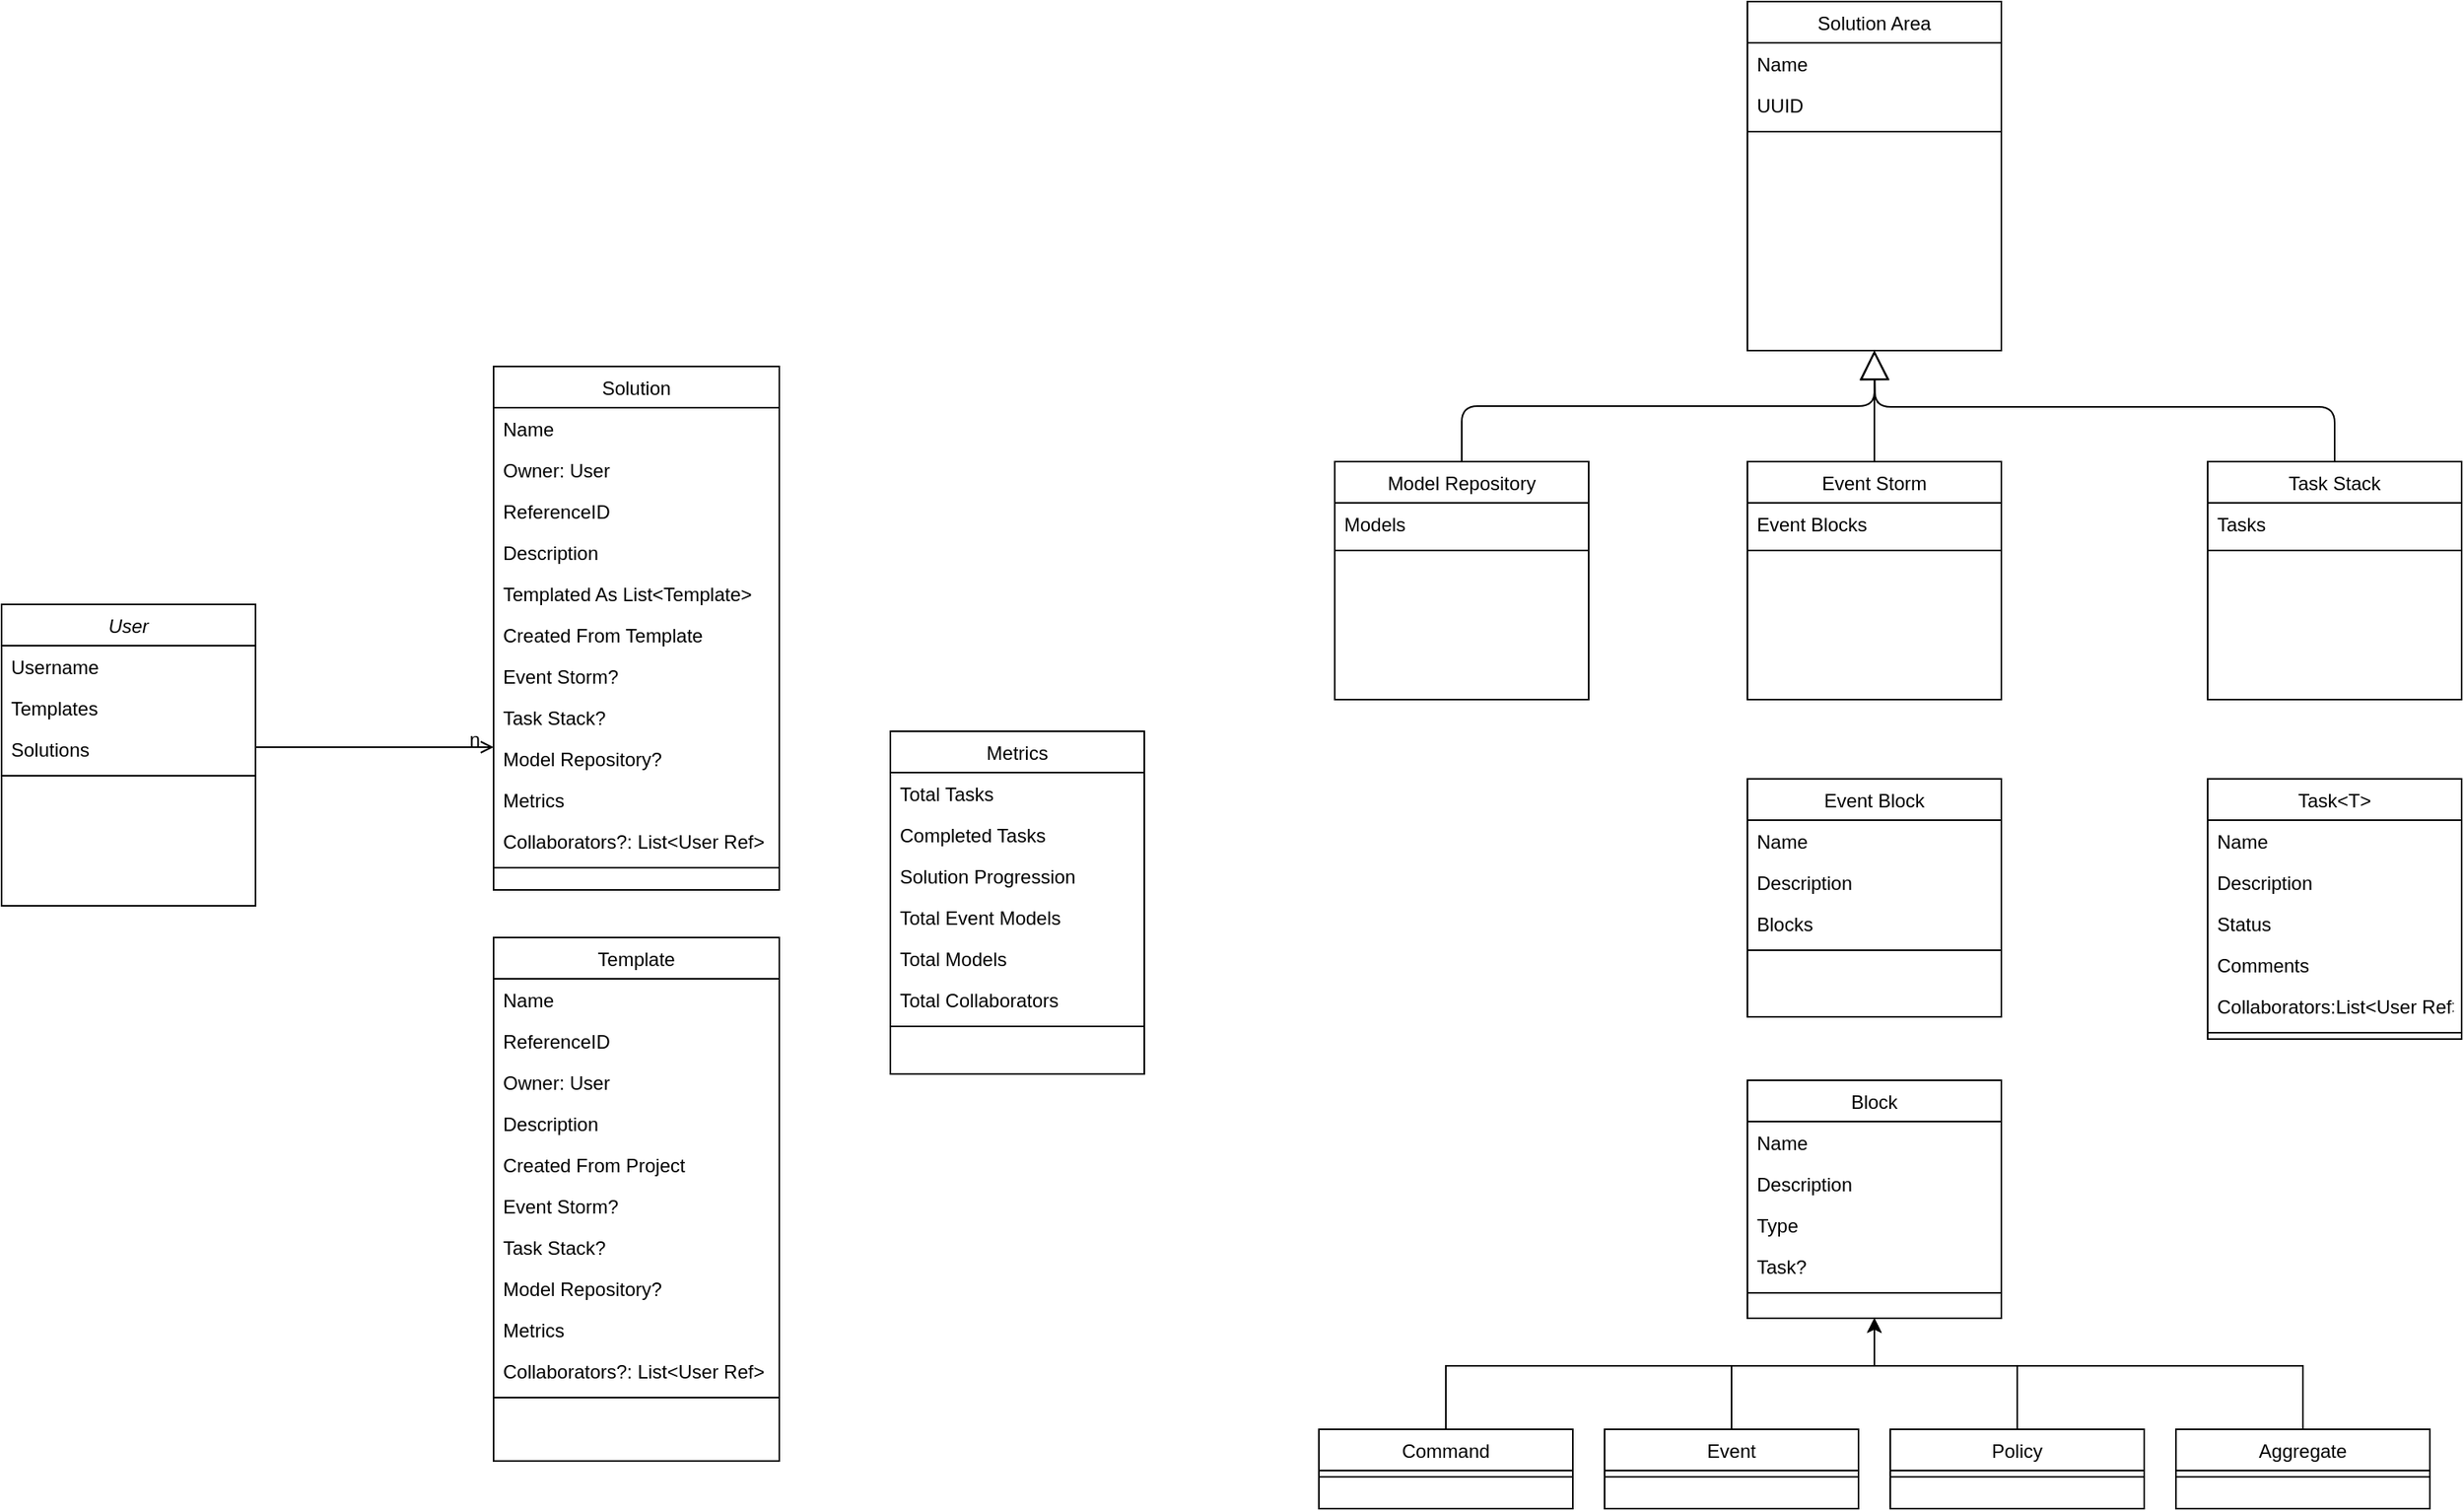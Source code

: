 <mxfile version="14.6.13" type="device"><diagram id="C5RBs43oDa-KdzZeNtuy" name="Page-1"><mxGraphModel dx="1936" dy="1111" grid="1" gridSize="10" guides="1" tooltips="1" connect="1" arrows="1" fold="1" page="1" pageScale="1" pageWidth="827" pageHeight="1169" math="0" shadow="0"><root><mxCell id="WIyWlLk6GJQsqaUBKTNV-0"/><mxCell id="WIyWlLk6GJQsqaUBKTNV-1" parent="WIyWlLk6GJQsqaUBKTNV-0"/><mxCell id="zkfFHV4jXpPFQw0GAbJ--0" value="User" style="swimlane;fontStyle=2;align=center;verticalAlign=top;childLayout=stackLayout;horizontal=1;startSize=26;horizontalStack=0;resizeParent=1;resizeLast=0;collapsible=1;marginBottom=0;rounded=0;shadow=0;strokeWidth=1;" parent="WIyWlLk6GJQsqaUBKTNV-1" vertex="1"><mxGeometry x="200" y="460" width="160" height="190" as="geometry"><mxRectangle x="230" y="140" width="160" height="26" as="alternateBounds"/></mxGeometry></mxCell><mxCell id="zkfFHV4jXpPFQw0GAbJ--1" value="Username" style="text;align=left;verticalAlign=top;spacingLeft=4;spacingRight=4;overflow=hidden;rotatable=0;points=[[0,0.5],[1,0.5]];portConstraint=eastwest;" parent="zkfFHV4jXpPFQw0GAbJ--0" vertex="1"><mxGeometry y="26" width="160" height="26" as="geometry"/></mxCell><mxCell id="zkfFHV4jXpPFQw0GAbJ--3" value="Templates" style="text;align=left;verticalAlign=top;spacingLeft=4;spacingRight=4;overflow=hidden;rotatable=0;points=[[0,0.5],[1,0.5]];portConstraint=eastwest;rounded=0;shadow=0;html=0;" parent="zkfFHV4jXpPFQw0GAbJ--0" vertex="1"><mxGeometry y="52" width="160" height="26" as="geometry"/></mxCell><mxCell id="H9CVt3TrBRhZi2JDObJN-1" value="Solutions" style="text;align=left;verticalAlign=top;spacingLeft=4;spacingRight=4;overflow=hidden;rotatable=0;points=[[0,0.5],[1,0.5]];portConstraint=eastwest;rounded=0;shadow=0;html=0;" parent="zkfFHV4jXpPFQw0GAbJ--0" vertex="1"><mxGeometry y="78" width="160" height="26" as="geometry"/></mxCell><mxCell id="zkfFHV4jXpPFQw0GAbJ--4" value="" style="line;html=1;strokeWidth=1;align=left;verticalAlign=middle;spacingTop=-1;spacingLeft=3;spacingRight=3;rotatable=0;labelPosition=right;points=[];portConstraint=eastwest;" parent="zkfFHV4jXpPFQw0GAbJ--0" vertex="1"><mxGeometry y="104" width="160" height="8" as="geometry"/></mxCell><mxCell id="zkfFHV4jXpPFQw0GAbJ--17" value="Solution" style="swimlane;fontStyle=0;align=center;verticalAlign=top;childLayout=stackLayout;horizontal=1;startSize=26;horizontalStack=0;resizeParent=1;resizeLast=0;collapsible=1;marginBottom=0;rounded=0;shadow=0;strokeWidth=1;" parent="WIyWlLk6GJQsqaUBKTNV-1" vertex="1"><mxGeometry x="510" y="310" width="180" height="330" as="geometry"><mxRectangle x="550" y="140" width="160" height="26" as="alternateBounds"/></mxGeometry></mxCell><mxCell id="zkfFHV4jXpPFQw0GAbJ--18" value="Name" style="text;align=left;verticalAlign=top;spacingLeft=4;spacingRight=4;overflow=hidden;rotatable=0;points=[[0,0.5],[1,0.5]];portConstraint=eastwest;" parent="zkfFHV4jXpPFQw0GAbJ--17" vertex="1"><mxGeometry y="26" width="180" height="26" as="geometry"/></mxCell><mxCell id="H9CVt3TrBRhZi2JDObJN-98" value="Owner: User" style="text;align=left;verticalAlign=top;spacingLeft=4;spacingRight=4;overflow=hidden;rotatable=0;points=[[0,0.5],[1,0.5]];portConstraint=eastwest;" parent="zkfFHV4jXpPFQw0GAbJ--17" vertex="1"><mxGeometry y="52" width="180" height="26" as="geometry"/></mxCell><mxCell id="zkfFHV4jXpPFQw0GAbJ--19" value="ReferenceID" style="text;align=left;verticalAlign=top;spacingLeft=4;spacingRight=4;overflow=hidden;rotatable=0;points=[[0,0.5],[1,0.5]];portConstraint=eastwest;rounded=0;shadow=0;html=0;" parent="zkfFHV4jXpPFQw0GAbJ--17" vertex="1"><mxGeometry y="78" width="180" height="26" as="geometry"/></mxCell><mxCell id="H9CVt3TrBRhZi2JDObJN-34" value="Description" style="text;align=left;verticalAlign=top;spacingLeft=4;spacingRight=4;overflow=hidden;rotatable=0;points=[[0,0.5],[1,0.5]];portConstraint=eastwest;rounded=0;shadow=0;html=0;" parent="zkfFHV4jXpPFQw0GAbJ--17" vertex="1"><mxGeometry y="104" width="180" height="26" as="geometry"/></mxCell><mxCell id="H9CVt3TrBRhZi2JDObJN-35" value="Templated As List&lt;Template&gt;" style="text;align=left;verticalAlign=top;spacingLeft=4;spacingRight=4;overflow=hidden;rotatable=0;points=[[0,0.5],[1,0.5]];portConstraint=eastwest;rounded=0;shadow=0;html=0;" parent="zkfFHV4jXpPFQw0GAbJ--17" vertex="1"><mxGeometry y="130" width="180" height="26" as="geometry"/></mxCell><mxCell id="H9CVt3TrBRhZi2JDObJN-36" value="Created From Template" style="text;align=left;verticalAlign=top;spacingLeft=4;spacingRight=4;overflow=hidden;rotatable=0;points=[[0,0.5],[1,0.5]];portConstraint=eastwest;rounded=0;shadow=0;html=0;" parent="zkfFHV4jXpPFQw0GAbJ--17" vertex="1"><mxGeometry y="156" width="180" height="26" as="geometry"/></mxCell><mxCell id="zkfFHV4jXpPFQw0GAbJ--21" value="Event Storm?" style="text;align=left;verticalAlign=top;spacingLeft=4;spacingRight=4;overflow=hidden;rotatable=0;points=[[0,0.5],[1,0.5]];portConstraint=eastwest;rounded=0;shadow=0;html=0;" parent="zkfFHV4jXpPFQw0GAbJ--17" vertex="1"><mxGeometry y="182" width="180" height="26" as="geometry"/></mxCell><mxCell id="zkfFHV4jXpPFQw0GAbJ--22" value="Task Stack?" style="text;align=left;verticalAlign=top;spacingLeft=4;spacingRight=4;overflow=hidden;rotatable=0;points=[[0,0.5],[1,0.5]];portConstraint=eastwest;rounded=0;shadow=0;html=0;" parent="zkfFHV4jXpPFQw0GAbJ--17" vertex="1"><mxGeometry y="208" width="180" height="26" as="geometry"/></mxCell><mxCell id="H9CVt3TrBRhZi2JDObJN-3" value="Model Repository?" style="text;align=left;verticalAlign=top;spacingLeft=4;spacingRight=4;overflow=hidden;rotatable=0;points=[[0,0.5],[1,0.5]];portConstraint=eastwest;rounded=0;shadow=0;html=0;" parent="zkfFHV4jXpPFQw0GAbJ--17" vertex="1"><mxGeometry y="234" width="180" height="26" as="geometry"/></mxCell><mxCell id="H9CVt3TrBRhZi2JDObJN-83" value="Metrics" style="text;align=left;verticalAlign=top;spacingLeft=4;spacingRight=4;overflow=hidden;rotatable=0;points=[[0,0.5],[1,0.5]];portConstraint=eastwest;rounded=0;shadow=0;html=0;" parent="zkfFHV4jXpPFQw0GAbJ--17" vertex="1"><mxGeometry y="260" width="180" height="26" as="geometry"/></mxCell><mxCell id="H9CVt3TrBRhZi2JDObJN-13" value="Collaborators?: List&lt;User Ref&gt;" style="text;align=left;verticalAlign=top;spacingLeft=4;spacingRight=4;overflow=hidden;rotatable=0;points=[[0,0.5],[1,0.5]];portConstraint=eastwest;rounded=0;shadow=0;html=0;" parent="zkfFHV4jXpPFQw0GAbJ--17" vertex="1"><mxGeometry y="286" width="180" height="26" as="geometry"/></mxCell><mxCell id="zkfFHV4jXpPFQw0GAbJ--23" value="" style="line;html=1;strokeWidth=1;align=left;verticalAlign=middle;spacingTop=-1;spacingLeft=3;spacingRight=3;rotatable=0;labelPosition=right;points=[];portConstraint=eastwest;" parent="zkfFHV4jXpPFQw0GAbJ--17" vertex="1"><mxGeometry y="312" width="180" height="8" as="geometry"/></mxCell><mxCell id="zkfFHV4jXpPFQw0GAbJ--26" value="" style="endArrow=open;shadow=0;strokeWidth=1;rounded=0;endFill=1;edgeStyle=elbowEdgeStyle;elbow=vertical;" parent="WIyWlLk6GJQsqaUBKTNV-1" source="zkfFHV4jXpPFQw0GAbJ--0" target="zkfFHV4jXpPFQw0GAbJ--17" edge="1"><mxGeometry x="0.5" y="41" relative="1" as="geometry"><mxPoint x="360" y="532" as="sourcePoint"/><mxPoint x="520" y="532" as="targetPoint"/><mxPoint x="-40" y="32" as="offset"/></mxGeometry></mxCell><mxCell id="zkfFHV4jXpPFQw0GAbJ--28" value="n" style="resizable=0;align=right;verticalAlign=bottom;labelBackgroundColor=none;fontSize=12;" parent="zkfFHV4jXpPFQw0GAbJ--26" connectable="0" vertex="1"><mxGeometry x="1" relative="1" as="geometry"><mxPoint x="-7" y="4" as="offset"/></mxGeometry></mxCell><mxCell id="H9CVt3TrBRhZi2JDObJN-4" value="Task Stack" style="swimlane;fontStyle=0;align=center;verticalAlign=top;childLayout=stackLayout;horizontal=1;startSize=26;horizontalStack=0;resizeParent=1;resizeLast=0;collapsible=1;marginBottom=0;rounded=0;shadow=0;strokeWidth=1;" parent="WIyWlLk6GJQsqaUBKTNV-1" vertex="1"><mxGeometry x="1590" y="370" width="160" height="150" as="geometry"><mxRectangle x="550" y="140" width="160" height="26" as="alternateBounds"/></mxGeometry></mxCell><mxCell id="H9CVt3TrBRhZi2JDObJN-14" value="Tasks" style="text;align=left;verticalAlign=top;spacingLeft=4;spacingRight=4;overflow=hidden;rotatable=0;points=[[0,0.5],[1,0.5]];portConstraint=eastwest;rounded=0;shadow=0;html=0;" parent="H9CVt3TrBRhZi2JDObJN-4" vertex="1"><mxGeometry y="26" width="160" height="26" as="geometry"/></mxCell><mxCell id="H9CVt3TrBRhZi2JDObJN-10" value="" style="line;html=1;strokeWidth=1;align=left;verticalAlign=middle;spacingTop=-1;spacingLeft=3;spacingRight=3;rotatable=0;labelPosition=right;points=[];portConstraint=eastwest;" parent="H9CVt3TrBRhZi2JDObJN-4" vertex="1"><mxGeometry y="52" width="160" height="8" as="geometry"/></mxCell><mxCell id="H9CVt3TrBRhZi2JDObJN-15" value="Solution Area" style="swimlane;fontStyle=0;align=center;verticalAlign=top;childLayout=stackLayout;horizontal=1;startSize=26;horizontalStack=0;resizeParent=1;resizeLast=0;collapsible=1;marginBottom=0;rounded=0;shadow=0;strokeWidth=1;" parent="WIyWlLk6GJQsqaUBKTNV-1" vertex="1"><mxGeometry x="1300" y="80" width="160" height="220" as="geometry"><mxRectangle x="550" y="140" width="160" height="26" as="alternateBounds"/></mxGeometry></mxCell><mxCell id="H9CVt3TrBRhZi2JDObJN-16" value="Name" style="text;align=left;verticalAlign=top;spacingLeft=4;spacingRight=4;overflow=hidden;rotatable=0;points=[[0,0.5],[1,0.5]];portConstraint=eastwest;" parent="H9CVt3TrBRhZi2JDObJN-15" vertex="1"><mxGeometry y="26" width="160" height="26" as="geometry"/></mxCell><mxCell id="H9CVt3TrBRhZi2JDObJN-17" value="UUID&#10;" style="text;align=left;verticalAlign=top;spacingLeft=4;spacingRight=4;overflow=hidden;rotatable=0;points=[[0,0.5],[1,0.5]];portConstraint=eastwest;rounded=0;shadow=0;html=0;" parent="H9CVt3TrBRhZi2JDObJN-15" vertex="1"><mxGeometry y="52" width="160" height="26" as="geometry"/></mxCell><mxCell id="H9CVt3TrBRhZi2JDObJN-19" value="" style="line;html=1;strokeWidth=1;align=left;verticalAlign=middle;spacingTop=-1;spacingLeft=3;spacingRight=3;rotatable=0;labelPosition=right;points=[];portConstraint=eastwest;" parent="H9CVt3TrBRhZi2JDObJN-15" vertex="1"><mxGeometry y="78" width="160" height="8" as="geometry"/></mxCell><mxCell id="H9CVt3TrBRhZi2JDObJN-20" value="Event Storm" style="swimlane;fontStyle=0;align=center;verticalAlign=top;childLayout=stackLayout;horizontal=1;startSize=26;horizontalStack=0;resizeParent=1;resizeLast=0;collapsible=1;marginBottom=0;rounded=0;shadow=0;strokeWidth=1;" parent="WIyWlLk6GJQsqaUBKTNV-1" vertex="1"><mxGeometry x="1300" y="370" width="160" height="150" as="geometry"><mxRectangle x="550" y="140" width="160" height="26" as="alternateBounds"/></mxGeometry></mxCell><mxCell id="H9CVt3TrBRhZi2JDObJN-21" value="Event Blocks" style="text;align=left;verticalAlign=top;spacingLeft=4;spacingRight=4;overflow=hidden;rotatable=0;points=[[0,0.5],[1,0.5]];portConstraint=eastwest;rounded=0;shadow=0;html=0;" parent="H9CVt3TrBRhZi2JDObJN-20" vertex="1"><mxGeometry y="26" width="160" height="26" as="geometry"/></mxCell><mxCell id="H9CVt3TrBRhZi2JDObJN-22" value="" style="line;html=1;strokeWidth=1;align=left;verticalAlign=middle;spacingTop=-1;spacingLeft=3;spacingRight=3;rotatable=0;labelPosition=right;points=[];portConstraint=eastwest;" parent="H9CVt3TrBRhZi2JDObJN-20" vertex="1"><mxGeometry y="52" width="160" height="8" as="geometry"/></mxCell><mxCell id="H9CVt3TrBRhZi2JDObJN-23" value="Model Repository" style="swimlane;fontStyle=0;align=center;verticalAlign=top;childLayout=stackLayout;horizontal=1;startSize=26;horizontalStack=0;resizeParent=1;resizeLast=0;collapsible=1;marginBottom=0;rounded=0;shadow=0;strokeWidth=1;" parent="WIyWlLk6GJQsqaUBKTNV-1" vertex="1"><mxGeometry x="1040" y="370" width="160" height="150" as="geometry"><mxRectangle x="550" y="140" width="160" height="26" as="alternateBounds"/></mxGeometry></mxCell><mxCell id="H9CVt3TrBRhZi2JDObJN-24" value="Models" style="text;align=left;verticalAlign=top;spacingLeft=4;spacingRight=4;overflow=hidden;rotatable=0;points=[[0,0.5],[1,0.5]];portConstraint=eastwest;rounded=0;shadow=0;html=0;" parent="H9CVt3TrBRhZi2JDObJN-23" vertex="1"><mxGeometry y="26" width="160" height="26" as="geometry"/></mxCell><mxCell id="H9CVt3TrBRhZi2JDObJN-25" value="" style="line;html=1;strokeWidth=1;align=left;verticalAlign=middle;spacingTop=-1;spacingLeft=3;spacingRight=3;rotatable=0;labelPosition=right;points=[];portConstraint=eastwest;" parent="H9CVt3TrBRhZi2JDObJN-23" vertex="1"><mxGeometry y="52" width="160" height="8" as="geometry"/></mxCell><mxCell id="H9CVt3TrBRhZi2JDObJN-26" value="" style="endArrow=block;endSize=16;endFill=0;html=1;exitX=0.5;exitY=0;exitDx=0;exitDy=0;entryX=0.5;entryY=1;entryDx=0;entryDy=0;edgeStyle=orthogonalEdgeStyle;" parent="WIyWlLk6GJQsqaUBKTNV-1" source="H9CVt3TrBRhZi2JDObJN-23" target="H9CVt3TrBRhZi2JDObJN-15" edge="1"><mxGeometry width="160" relative="1" as="geometry"><mxPoint x="1160" y="330" as="sourcePoint"/><mxPoint x="1320" y="330" as="targetPoint"/></mxGeometry></mxCell><mxCell id="H9CVt3TrBRhZi2JDObJN-27" value="" style="endArrow=block;endSize=16;endFill=0;html=1;exitX=0.5;exitY=0;exitDx=0;exitDy=0;edgeStyle=orthogonalEdgeStyle;" parent="WIyWlLk6GJQsqaUBKTNV-1" source="H9CVt3TrBRhZi2JDObJN-20" edge="1"><mxGeometry width="160" relative="1" as="geometry"><mxPoint x="1130" y="380" as="sourcePoint"/><mxPoint x="1380" y="300" as="targetPoint"/></mxGeometry></mxCell><mxCell id="H9CVt3TrBRhZi2JDObJN-28" value="" style="endArrow=block;endSize=16;endFill=0;html=1;exitX=0.5;exitY=0;exitDx=0;exitDy=0;edgeStyle=orthogonalEdgeStyle;" parent="WIyWlLk6GJQsqaUBKTNV-1" source="H9CVt3TrBRhZi2JDObJN-4" edge="1"><mxGeometry width="160" relative="1" as="geometry"><mxPoint x="1140" y="390" as="sourcePoint"/><mxPoint x="1380" y="300" as="targetPoint"/></mxGeometry></mxCell><mxCell id="H9CVt3TrBRhZi2JDObJN-30" value="Task&lt;T&gt;" style="swimlane;fontStyle=0;align=center;verticalAlign=top;childLayout=stackLayout;horizontal=1;startSize=26;horizontalStack=0;resizeParent=1;resizeLast=0;collapsible=1;marginBottom=0;rounded=0;shadow=0;strokeWidth=1;" parent="WIyWlLk6GJQsqaUBKTNV-1" vertex="1"><mxGeometry x="1590" y="570" width="160" height="164" as="geometry"><mxRectangle x="550" y="140" width="160" height="26" as="alternateBounds"/></mxGeometry></mxCell><mxCell id="H9CVt3TrBRhZi2JDObJN-31" value="Name" style="text;align=left;verticalAlign=top;spacingLeft=4;spacingRight=4;overflow=hidden;rotatable=0;points=[[0,0.5],[1,0.5]];portConstraint=eastwest;rounded=0;shadow=0;html=0;" parent="H9CVt3TrBRhZi2JDObJN-30" vertex="1"><mxGeometry y="26" width="160" height="26" as="geometry"/></mxCell><mxCell id="H9CVt3TrBRhZi2JDObJN-33" value="Description" style="text;align=left;verticalAlign=top;spacingLeft=4;spacingRight=4;overflow=hidden;rotatable=0;points=[[0,0.5],[1,0.5]];portConstraint=eastwest;rounded=0;shadow=0;html=0;" parent="H9CVt3TrBRhZi2JDObJN-30" vertex="1"><mxGeometry y="52" width="160" height="26" as="geometry"/></mxCell><mxCell id="H9CVt3TrBRhZi2JDObJN-100" value="Status" style="text;align=left;verticalAlign=top;spacingLeft=4;spacingRight=4;overflow=hidden;rotatable=0;points=[[0,0.5],[1,0.5]];portConstraint=eastwest;rounded=0;shadow=0;html=0;" parent="H9CVt3TrBRhZi2JDObJN-30" vertex="1"><mxGeometry y="78" width="160" height="26" as="geometry"/></mxCell><mxCell id="H9CVt3TrBRhZi2JDObJN-60" value="Comments" style="text;align=left;verticalAlign=top;spacingLeft=4;spacingRight=4;overflow=hidden;rotatable=0;points=[[0,0.5],[1,0.5]];portConstraint=eastwest;rounded=0;shadow=0;html=0;" parent="H9CVt3TrBRhZi2JDObJN-30" vertex="1"><mxGeometry y="104" width="160" height="26" as="geometry"/></mxCell><mxCell id="H9CVt3TrBRhZi2JDObJN-41" value="Collaborators:List&lt;User Ref&gt;" style="text;align=left;verticalAlign=top;spacingLeft=4;spacingRight=4;overflow=hidden;rotatable=0;points=[[0,0.5],[1,0.5]];portConstraint=eastwest;rounded=0;shadow=0;html=0;" parent="H9CVt3TrBRhZi2JDObJN-30" vertex="1"><mxGeometry y="130" width="160" height="26" as="geometry"/></mxCell><mxCell id="H9CVt3TrBRhZi2JDObJN-32" value="" style="line;html=1;strokeWidth=1;align=left;verticalAlign=middle;spacingTop=-1;spacingLeft=3;spacingRight=3;rotatable=0;labelPosition=right;points=[];portConstraint=eastwest;" parent="H9CVt3TrBRhZi2JDObJN-30" vertex="1"><mxGeometry y="156" width="160" height="8" as="geometry"/></mxCell><mxCell id="H9CVt3TrBRhZi2JDObJN-37" value="Event Block" style="swimlane;fontStyle=0;align=center;verticalAlign=top;childLayout=stackLayout;horizontal=1;startSize=26;horizontalStack=0;resizeParent=1;resizeLast=0;collapsible=1;marginBottom=0;rounded=0;shadow=0;strokeWidth=1;" parent="WIyWlLk6GJQsqaUBKTNV-1" vertex="1"><mxGeometry x="1300" y="570" width="160" height="150" as="geometry"><mxRectangle x="550" y="140" width="160" height="26" as="alternateBounds"/></mxGeometry></mxCell><mxCell id="H9CVt3TrBRhZi2JDObJN-38" value="Name" style="text;align=left;verticalAlign=top;spacingLeft=4;spacingRight=4;overflow=hidden;rotatable=0;points=[[0,0.5],[1,0.5]];portConstraint=eastwest;rounded=0;shadow=0;html=0;" parent="H9CVt3TrBRhZi2JDObJN-37" vertex="1"><mxGeometry y="26" width="160" height="26" as="geometry"/></mxCell><mxCell id="H9CVt3TrBRhZi2JDObJN-39" value="Description" style="text;align=left;verticalAlign=top;spacingLeft=4;spacingRight=4;overflow=hidden;rotatable=0;points=[[0,0.5],[1,0.5]];portConstraint=eastwest;rounded=0;shadow=0;html=0;" parent="H9CVt3TrBRhZi2JDObJN-37" vertex="1"><mxGeometry y="52" width="160" height="26" as="geometry"/></mxCell><mxCell id="H9CVt3TrBRhZi2JDObJN-43" value="Blocks" style="text;align=left;verticalAlign=top;spacingLeft=4;spacingRight=4;overflow=hidden;rotatable=0;points=[[0,0.5],[1,0.5]];portConstraint=eastwest;rounded=0;shadow=0;html=0;" parent="H9CVt3TrBRhZi2JDObJN-37" vertex="1"><mxGeometry y="78" width="160" height="26" as="geometry"/></mxCell><mxCell id="H9CVt3TrBRhZi2JDObJN-40" value="" style="line;html=1;strokeWidth=1;align=left;verticalAlign=middle;spacingTop=-1;spacingLeft=3;spacingRight=3;rotatable=0;labelPosition=right;points=[];portConstraint=eastwest;" parent="H9CVt3TrBRhZi2JDObJN-37" vertex="1"><mxGeometry y="104" width="160" height="8" as="geometry"/></mxCell><mxCell id="H9CVt3TrBRhZi2JDObJN-50" value="Block" style="swimlane;fontStyle=0;align=center;verticalAlign=top;childLayout=stackLayout;horizontal=1;startSize=26;horizontalStack=0;resizeParent=1;resizeLast=0;collapsible=1;marginBottom=0;rounded=0;shadow=0;strokeWidth=1;" parent="WIyWlLk6GJQsqaUBKTNV-1" vertex="1"><mxGeometry x="1300" y="760" width="160" height="150" as="geometry"><mxRectangle x="550" y="140" width="160" height="26" as="alternateBounds"/></mxGeometry></mxCell><mxCell id="H9CVt3TrBRhZi2JDObJN-51" value="Name" style="text;align=left;verticalAlign=top;spacingLeft=4;spacingRight=4;overflow=hidden;rotatable=0;points=[[0,0.5],[1,0.5]];portConstraint=eastwest;rounded=0;shadow=0;html=0;" parent="H9CVt3TrBRhZi2JDObJN-50" vertex="1"><mxGeometry y="26" width="160" height="26" as="geometry"/></mxCell><mxCell id="H9CVt3TrBRhZi2JDObJN-52" value="Description" style="text;align=left;verticalAlign=top;spacingLeft=4;spacingRight=4;overflow=hidden;rotatable=0;points=[[0,0.5],[1,0.5]];portConstraint=eastwest;rounded=0;shadow=0;html=0;" parent="H9CVt3TrBRhZi2JDObJN-50" vertex="1"><mxGeometry y="52" width="160" height="26" as="geometry"/></mxCell><mxCell id="H9CVt3TrBRhZi2JDObJN-53" value="Type" style="text;align=left;verticalAlign=top;spacingLeft=4;spacingRight=4;overflow=hidden;rotatable=0;points=[[0,0.5],[1,0.5]];portConstraint=eastwest;rounded=0;shadow=0;html=0;" parent="H9CVt3TrBRhZi2JDObJN-50" vertex="1"><mxGeometry y="78" width="160" height="26" as="geometry"/></mxCell><mxCell id="H9CVt3TrBRhZi2JDObJN-56" value="Task?" style="text;align=left;verticalAlign=top;spacingLeft=4;spacingRight=4;overflow=hidden;rotatable=0;points=[[0,0.5],[1,0.5]];portConstraint=eastwest;rounded=0;shadow=0;html=0;" parent="H9CVt3TrBRhZi2JDObJN-50" vertex="1"><mxGeometry y="104" width="160" height="26" as="geometry"/></mxCell><mxCell id="H9CVt3TrBRhZi2JDObJN-54" value="" style="line;html=1;strokeWidth=1;align=left;verticalAlign=middle;spacingTop=-1;spacingLeft=3;spacingRight=3;rotatable=0;labelPosition=right;points=[];portConstraint=eastwest;" parent="H9CVt3TrBRhZi2JDObJN-50" vertex="1"><mxGeometry y="130" width="160" height="8" as="geometry"/></mxCell><mxCell id="H9CVt3TrBRhZi2JDObJN-57" value="Metrics" style="swimlane;fontStyle=0;align=center;verticalAlign=top;childLayout=stackLayout;horizontal=1;startSize=26;horizontalStack=0;resizeParent=1;resizeLast=0;collapsible=1;marginBottom=0;rounded=0;shadow=0;strokeWidth=1;" parent="WIyWlLk6GJQsqaUBKTNV-1" vertex="1"><mxGeometry x="760" y="540" width="160" height="216" as="geometry"><mxRectangle x="550" y="140" width="160" height="26" as="alternateBounds"/></mxGeometry></mxCell><mxCell id="H9CVt3TrBRhZi2JDObJN-58" value="Total Tasks&#10;" style="text;align=left;verticalAlign=top;spacingLeft=4;spacingRight=4;overflow=hidden;rotatable=0;points=[[0,0.5],[1,0.5]];portConstraint=eastwest;rounded=0;shadow=0;html=0;" parent="H9CVt3TrBRhZi2JDObJN-57" vertex="1"><mxGeometry y="26" width="160" height="26" as="geometry"/></mxCell><mxCell id="H9CVt3TrBRhZi2JDObJN-78" value="Completed Tasks" style="text;align=left;verticalAlign=top;spacingLeft=4;spacingRight=4;overflow=hidden;rotatable=0;points=[[0,0.5],[1,0.5]];portConstraint=eastwest;rounded=0;shadow=0;html=0;" parent="H9CVt3TrBRhZi2JDObJN-57" vertex="1"><mxGeometry y="52" width="160" height="26" as="geometry"/></mxCell><mxCell id="H9CVt3TrBRhZi2JDObJN-80" value="Solution Progression" style="text;align=left;verticalAlign=top;spacingLeft=4;spacingRight=4;overflow=hidden;rotatable=0;points=[[0,0.5],[1,0.5]];portConstraint=eastwest;rounded=0;shadow=0;html=0;" parent="H9CVt3TrBRhZi2JDObJN-57" vertex="1"><mxGeometry y="78" width="160" height="26" as="geometry"/></mxCell><mxCell id="H9CVt3TrBRhZi2JDObJN-79" value="Total Event Models" style="text;align=left;verticalAlign=top;spacingLeft=4;spacingRight=4;overflow=hidden;rotatable=0;points=[[0,0.5],[1,0.5]];portConstraint=eastwest;rounded=0;shadow=0;html=0;" parent="H9CVt3TrBRhZi2JDObJN-57" vertex="1"><mxGeometry y="104" width="160" height="26" as="geometry"/></mxCell><mxCell id="H9CVt3TrBRhZi2JDObJN-81" value="Total Models" style="text;align=left;verticalAlign=top;spacingLeft=4;spacingRight=4;overflow=hidden;rotatable=0;points=[[0,0.5],[1,0.5]];portConstraint=eastwest;rounded=0;shadow=0;html=0;" parent="H9CVt3TrBRhZi2JDObJN-57" vertex="1"><mxGeometry y="130" width="160" height="26" as="geometry"/></mxCell><mxCell id="H9CVt3TrBRhZi2JDObJN-82" value="Total Collaborators" style="text;align=left;verticalAlign=top;spacingLeft=4;spacingRight=4;overflow=hidden;rotatable=0;points=[[0,0.5],[1,0.5]];portConstraint=eastwest;rounded=0;shadow=0;html=0;" parent="H9CVt3TrBRhZi2JDObJN-57" vertex="1"><mxGeometry y="156" width="160" height="26" as="geometry"/></mxCell><mxCell id="H9CVt3TrBRhZi2JDObJN-59" value="" style="line;html=1;strokeWidth=1;align=left;verticalAlign=middle;spacingTop=-1;spacingLeft=3;spacingRight=3;rotatable=0;labelPosition=right;points=[];portConstraint=eastwest;" parent="H9CVt3TrBRhZi2JDObJN-57" vertex="1"><mxGeometry y="182" width="160" height="8" as="geometry"/></mxCell><mxCell id="H9CVt3TrBRhZi2JDObJN-77" style="edgeStyle=orthogonalEdgeStyle;rounded=0;orthogonalLoop=1;jettySize=auto;html=1;entryX=0.5;entryY=1;entryDx=0;entryDy=0;" parent="WIyWlLk6GJQsqaUBKTNV-1" source="H9CVt3TrBRhZi2JDObJN-61" target="H9CVt3TrBRhZi2JDObJN-50" edge="1"><mxGeometry relative="1" as="geometry"><Array as="points"><mxPoint x="1110" y="940"/><mxPoint x="1380" y="940"/></Array></mxGeometry></mxCell><mxCell id="H9CVt3TrBRhZi2JDObJN-61" value="Command" style="swimlane;fontStyle=0;align=center;verticalAlign=top;childLayout=stackLayout;horizontal=1;startSize=26;horizontalStack=0;resizeParent=1;resizeLast=0;collapsible=1;marginBottom=0;rounded=0;shadow=0;strokeWidth=1;" parent="WIyWlLk6GJQsqaUBKTNV-1" vertex="1"><mxGeometry x="1030" y="980" width="160" height="50" as="geometry"><mxRectangle x="550" y="140" width="160" height="26" as="alternateBounds"/></mxGeometry></mxCell><mxCell id="H9CVt3TrBRhZi2JDObJN-66" value="" style="line;html=1;strokeWidth=1;align=left;verticalAlign=middle;spacingTop=-1;spacingLeft=3;spacingRight=3;rotatable=0;labelPosition=right;points=[];portConstraint=eastwest;" parent="H9CVt3TrBRhZi2JDObJN-61" vertex="1"><mxGeometry y="26" width="160" height="8" as="geometry"/></mxCell><mxCell id="H9CVt3TrBRhZi2JDObJN-75" style="edgeStyle=orthogonalEdgeStyle;rounded=0;orthogonalLoop=1;jettySize=auto;html=1;entryX=0.5;entryY=1;entryDx=0;entryDy=0;" parent="WIyWlLk6GJQsqaUBKTNV-1" source="H9CVt3TrBRhZi2JDObJN-67" target="H9CVt3TrBRhZi2JDObJN-50" edge="1"><mxGeometry relative="1" as="geometry"><Array as="points"><mxPoint x="1290" y="940"/><mxPoint x="1380" y="940"/></Array></mxGeometry></mxCell><mxCell id="H9CVt3TrBRhZi2JDObJN-67" value="Event" style="swimlane;fontStyle=0;align=center;verticalAlign=top;childLayout=stackLayout;horizontal=1;startSize=26;horizontalStack=0;resizeParent=1;resizeLast=0;collapsible=1;marginBottom=0;rounded=0;shadow=0;strokeWidth=1;" parent="WIyWlLk6GJQsqaUBKTNV-1" vertex="1"><mxGeometry x="1210" y="980" width="160" height="50" as="geometry"><mxRectangle x="550" y="140" width="160" height="26" as="alternateBounds"/></mxGeometry></mxCell><mxCell id="H9CVt3TrBRhZi2JDObJN-68" value="" style="line;html=1;strokeWidth=1;align=left;verticalAlign=middle;spacingTop=-1;spacingLeft=3;spacingRight=3;rotatable=0;labelPosition=right;points=[];portConstraint=eastwest;" parent="H9CVt3TrBRhZi2JDObJN-67" vertex="1"><mxGeometry y="26" width="160" height="8" as="geometry"/></mxCell><mxCell id="H9CVt3TrBRhZi2JDObJN-73" style="edgeStyle=orthogonalEdgeStyle;rounded=0;orthogonalLoop=1;jettySize=auto;html=1;entryX=0.5;entryY=1;entryDx=0;entryDy=0;" parent="WIyWlLk6GJQsqaUBKTNV-1" source="H9CVt3TrBRhZi2JDObJN-69" target="H9CVt3TrBRhZi2JDObJN-50" edge="1"><mxGeometry relative="1" as="geometry"><Array as="points"><mxPoint x="1470" y="940"/><mxPoint x="1380" y="940"/></Array></mxGeometry></mxCell><mxCell id="H9CVt3TrBRhZi2JDObJN-69" value="Policy" style="swimlane;fontStyle=0;align=center;verticalAlign=top;childLayout=stackLayout;horizontal=1;startSize=26;horizontalStack=0;resizeParent=1;resizeLast=0;collapsible=1;marginBottom=0;rounded=0;shadow=0;strokeWidth=1;" parent="WIyWlLk6GJQsqaUBKTNV-1" vertex="1"><mxGeometry x="1390" y="980" width="160" height="50" as="geometry"><mxRectangle x="550" y="140" width="160" height="26" as="alternateBounds"/></mxGeometry></mxCell><mxCell id="H9CVt3TrBRhZi2JDObJN-70" value="" style="line;html=1;strokeWidth=1;align=left;verticalAlign=middle;spacingTop=-1;spacingLeft=3;spacingRight=3;rotatable=0;labelPosition=right;points=[];portConstraint=eastwest;" parent="H9CVt3TrBRhZi2JDObJN-69" vertex="1"><mxGeometry y="26" width="160" height="8" as="geometry"/></mxCell><mxCell id="H9CVt3TrBRhZi2JDObJN-74" style="edgeStyle=orthogonalEdgeStyle;rounded=0;orthogonalLoop=1;jettySize=auto;html=1;entryX=0.5;entryY=1;entryDx=0;entryDy=0;" parent="WIyWlLk6GJQsqaUBKTNV-1" source="H9CVt3TrBRhZi2JDObJN-71" target="H9CVt3TrBRhZi2JDObJN-50" edge="1"><mxGeometry relative="1" as="geometry"><Array as="points"><mxPoint x="1650" y="940"/><mxPoint x="1380" y="940"/></Array></mxGeometry></mxCell><mxCell id="H9CVt3TrBRhZi2JDObJN-71" value="Aggregate" style="swimlane;fontStyle=0;align=center;verticalAlign=top;childLayout=stackLayout;horizontal=1;startSize=26;horizontalStack=0;resizeParent=1;resizeLast=0;collapsible=1;marginBottom=0;rounded=0;shadow=0;strokeWidth=1;" parent="WIyWlLk6GJQsqaUBKTNV-1" vertex="1"><mxGeometry x="1570" y="980" width="160" height="50" as="geometry"><mxRectangle x="550" y="140" width="160" height="26" as="alternateBounds"/></mxGeometry></mxCell><mxCell id="H9CVt3TrBRhZi2JDObJN-72" value="" style="line;html=1;strokeWidth=1;align=left;verticalAlign=middle;spacingTop=-1;spacingLeft=3;spacingRight=3;rotatable=0;labelPosition=right;points=[];portConstraint=eastwest;" parent="H9CVt3TrBRhZi2JDObJN-71" vertex="1"><mxGeometry y="26" width="160" height="8" as="geometry"/></mxCell><mxCell id="H9CVt3TrBRhZi2JDObJN-85" value="Template" style="swimlane;fontStyle=0;align=center;verticalAlign=top;childLayout=stackLayout;horizontal=1;startSize=26;horizontalStack=0;resizeParent=1;resizeLast=0;collapsible=1;marginBottom=0;rounded=0;shadow=0;strokeWidth=1;" parent="WIyWlLk6GJQsqaUBKTNV-1" vertex="1"><mxGeometry x="510" y="670" width="180" height="330" as="geometry"><mxRectangle x="550" y="140" width="160" height="26" as="alternateBounds"/></mxGeometry></mxCell><mxCell id="H9CVt3TrBRhZi2JDObJN-86" value="Name" style="text;align=left;verticalAlign=top;spacingLeft=4;spacingRight=4;overflow=hidden;rotatable=0;points=[[0,0.5],[1,0.5]];portConstraint=eastwest;" parent="H9CVt3TrBRhZi2JDObJN-85" vertex="1"><mxGeometry y="26" width="180" height="26" as="geometry"/></mxCell><mxCell id="u3h1ntIV1Pvm_mQEy_9h-0" value="ReferenceID" style="text;align=left;verticalAlign=top;spacingLeft=4;spacingRight=4;overflow=hidden;rotatable=0;points=[[0,0.5],[1,0.5]];portConstraint=eastwest;rounded=0;shadow=0;html=0;" vertex="1" parent="H9CVt3TrBRhZi2JDObJN-85"><mxGeometry y="52" width="180" height="26" as="geometry"/></mxCell><mxCell id="H9CVt3TrBRhZi2JDObJN-99" value="Owner: User" style="text;align=left;verticalAlign=top;spacingLeft=4;spacingRight=4;overflow=hidden;rotatable=0;points=[[0,0.5],[1,0.5]];portConstraint=eastwest;" parent="H9CVt3TrBRhZi2JDObJN-85" vertex="1"><mxGeometry y="78" width="180" height="26" as="geometry"/></mxCell><mxCell id="H9CVt3TrBRhZi2JDObJN-88" value="Description" style="text;align=left;verticalAlign=top;spacingLeft=4;spacingRight=4;overflow=hidden;rotatable=0;points=[[0,0.5],[1,0.5]];portConstraint=eastwest;rounded=0;shadow=0;html=0;" parent="H9CVt3TrBRhZi2JDObJN-85" vertex="1"><mxGeometry y="104" width="180" height="26" as="geometry"/></mxCell><mxCell id="H9CVt3TrBRhZi2JDObJN-97" value="Created From Project" style="text;align=left;verticalAlign=top;spacingLeft=4;spacingRight=4;overflow=hidden;rotatable=0;points=[[0,0.5],[1,0.5]];portConstraint=eastwest;rounded=0;shadow=0;html=0;" parent="H9CVt3TrBRhZi2JDObJN-85" vertex="1"><mxGeometry y="130" width="180" height="26" as="geometry"/></mxCell><mxCell id="H9CVt3TrBRhZi2JDObJN-91" value="Event Storm?" style="text;align=left;verticalAlign=top;spacingLeft=4;spacingRight=4;overflow=hidden;rotatable=0;points=[[0,0.5],[1,0.5]];portConstraint=eastwest;rounded=0;shadow=0;html=0;" parent="H9CVt3TrBRhZi2JDObJN-85" vertex="1"><mxGeometry y="156" width="180" height="26" as="geometry"/></mxCell><mxCell id="H9CVt3TrBRhZi2JDObJN-92" value="Task Stack?" style="text;align=left;verticalAlign=top;spacingLeft=4;spacingRight=4;overflow=hidden;rotatable=0;points=[[0,0.5],[1,0.5]];portConstraint=eastwest;rounded=0;shadow=0;html=0;" parent="H9CVt3TrBRhZi2JDObJN-85" vertex="1"><mxGeometry y="182" width="180" height="26" as="geometry"/></mxCell><mxCell id="H9CVt3TrBRhZi2JDObJN-93" value="Model Repository?" style="text;align=left;verticalAlign=top;spacingLeft=4;spacingRight=4;overflow=hidden;rotatable=0;points=[[0,0.5],[1,0.5]];portConstraint=eastwest;rounded=0;shadow=0;html=0;" parent="H9CVt3TrBRhZi2JDObJN-85" vertex="1"><mxGeometry y="208" width="180" height="26" as="geometry"/></mxCell><mxCell id="H9CVt3TrBRhZi2JDObJN-94" value="Metrics" style="text;align=left;verticalAlign=top;spacingLeft=4;spacingRight=4;overflow=hidden;rotatable=0;points=[[0,0.5],[1,0.5]];portConstraint=eastwest;rounded=0;shadow=0;html=0;" parent="H9CVt3TrBRhZi2JDObJN-85" vertex="1"><mxGeometry y="234" width="180" height="26" as="geometry"/></mxCell><mxCell id="H9CVt3TrBRhZi2JDObJN-95" value="Collaborators?: List&lt;User Ref&gt;" style="text;align=left;verticalAlign=top;spacingLeft=4;spacingRight=4;overflow=hidden;rotatable=0;points=[[0,0.5],[1,0.5]];portConstraint=eastwest;rounded=0;shadow=0;html=0;" parent="H9CVt3TrBRhZi2JDObJN-85" vertex="1"><mxGeometry y="260" width="180" height="26" as="geometry"/></mxCell><mxCell id="H9CVt3TrBRhZi2JDObJN-96" value="" style="line;html=1;strokeWidth=1;align=left;verticalAlign=middle;spacingTop=-1;spacingLeft=3;spacingRight=3;rotatable=0;labelPosition=right;points=[];portConstraint=eastwest;" parent="H9CVt3TrBRhZi2JDObJN-85" vertex="1"><mxGeometry y="286" width="180" height="8" as="geometry"/></mxCell></root></mxGraphModel></diagram></mxfile>